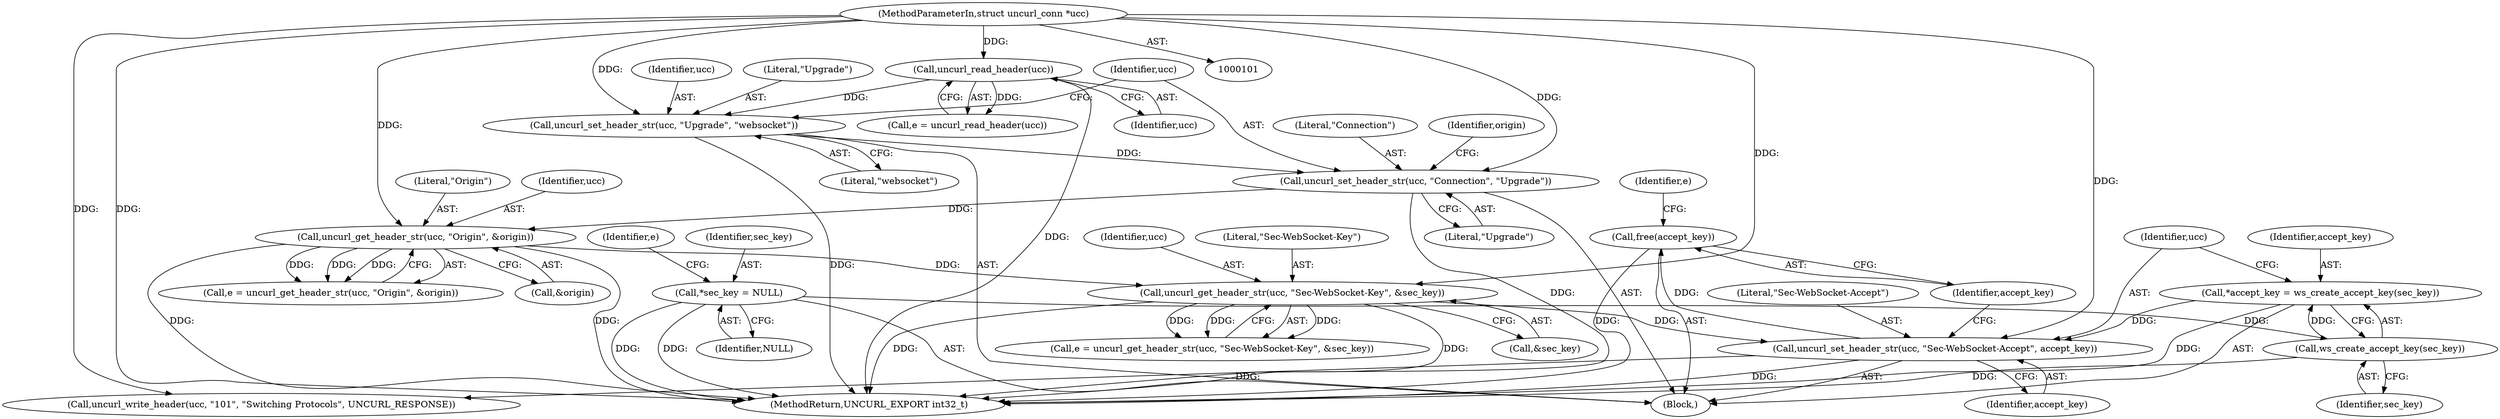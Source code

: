 digraph "0_uncurl_448cd13e7b18c83855d706c564341ddd1e38e769@API" {
"1000210" [label="(Call,free(accept_key))"];
"1000206" [label="(Call,uncurl_set_header_str(ucc, \"Sec-WebSocket-Accept\", accept_key))"];
"1000190" [label="(Call,uncurl_get_header_str(ucc, \"Sec-WebSocket-Key\", &sec_key))"];
"1000131" [label="(Call,uncurl_get_header_str(ucc, \"Origin\", &origin))"];
"1000121" [label="(Call,uncurl_set_header_str(ucc, \"Connection\", \"Upgrade\"))"];
"1000117" [label="(Call,uncurl_set_header_str(ucc, \"Upgrade\", \"websocket\"))"];
"1000109" [label="(Call,uncurl_read_header(ucc))"];
"1000102" [label="(MethodParameterIn,struct uncurl_conn *ucc)"];
"1000202" [label="(Call,*accept_key = ws_create_accept_key(sec_key))"];
"1000204" [label="(Call,ws_create_accept_key(sec_key))"];
"1000185" [label="(Call,*sec_key = NULL)"];
"1000191" [label="(Identifier,ucc)"];
"1000122" [label="(Identifier,ucc)"];
"1000232" [label="(MethodReturn,UNCURL_EXPORT int32_t)"];
"1000214" [label="(Call,uncurl_write_header(ucc, \"101\", \"Switching Protocols\", UNCURL_RESPONSE))"];
"1000118" [label="(Identifier,ucc)"];
"1000192" [label="(Literal,\"Sec-WebSocket-Key\")"];
"1000206" [label="(Call,uncurl_set_header_str(ucc, \"Sec-WebSocket-Accept\", accept_key))"];
"1000187" [label="(Identifier,NULL)"];
"1000207" [label="(Identifier,ucc)"];
"1000213" [label="(Identifier,e)"];
"1000107" [label="(Call,e = uncurl_read_header(ucc))"];
"1000205" [label="(Identifier,sec_key)"];
"1000133" [label="(Literal,\"Origin\")"];
"1000208" [label="(Literal,\"Sec-WebSocket-Accept\")"];
"1000209" [label="(Identifier,accept_key)"];
"1000203" [label="(Identifier,accept_key)"];
"1000186" [label="(Identifier,sec_key)"];
"1000109" [label="(Call,uncurl_read_header(ucc))"];
"1000210" [label="(Call,free(accept_key))"];
"1000193" [label="(Call,&sec_key)"];
"1000110" [label="(Identifier,ucc)"];
"1000131" [label="(Call,uncurl_get_header_str(ucc, \"Origin\", &origin))"];
"1000190" [label="(Call,uncurl_get_header_str(ucc, \"Sec-WebSocket-Key\", &sec_key))"];
"1000129" [label="(Call,e = uncurl_get_header_str(ucc, \"Origin\", &origin))"];
"1000202" [label="(Call,*accept_key = ws_create_accept_key(sec_key))"];
"1000121" [label="(Call,uncurl_set_header_str(ucc, \"Connection\", \"Upgrade\"))"];
"1000185" [label="(Call,*sec_key = NULL)"];
"1000188" [label="(Call,e = uncurl_get_header_str(ucc, \"Sec-WebSocket-Key\", &sec_key))"];
"1000105" [label="(Block,)"];
"1000102" [label="(MethodParameterIn,struct uncurl_conn *ucc)"];
"1000123" [label="(Literal,\"Connection\")"];
"1000204" [label="(Call,ws_create_accept_key(sec_key))"];
"1000134" [label="(Call,&origin)"];
"1000132" [label="(Identifier,ucc)"];
"1000127" [label="(Identifier,origin)"];
"1000189" [label="(Identifier,e)"];
"1000124" [label="(Literal,\"Upgrade\")"];
"1000117" [label="(Call,uncurl_set_header_str(ucc, \"Upgrade\", \"websocket\"))"];
"1000120" [label="(Literal,\"websocket\")"];
"1000119" [label="(Literal,\"Upgrade\")"];
"1000211" [label="(Identifier,accept_key)"];
"1000210" -> "1000105"  [label="AST: "];
"1000210" -> "1000211"  [label="CFG: "];
"1000211" -> "1000210"  [label="AST: "];
"1000213" -> "1000210"  [label="CFG: "];
"1000210" -> "1000232"  [label="DDG: "];
"1000206" -> "1000210"  [label="DDG: "];
"1000206" -> "1000105"  [label="AST: "];
"1000206" -> "1000209"  [label="CFG: "];
"1000207" -> "1000206"  [label="AST: "];
"1000208" -> "1000206"  [label="AST: "];
"1000209" -> "1000206"  [label="AST: "];
"1000211" -> "1000206"  [label="CFG: "];
"1000206" -> "1000232"  [label="DDG: "];
"1000190" -> "1000206"  [label="DDG: "];
"1000102" -> "1000206"  [label="DDG: "];
"1000202" -> "1000206"  [label="DDG: "];
"1000206" -> "1000214"  [label="DDG: "];
"1000190" -> "1000188"  [label="AST: "];
"1000190" -> "1000193"  [label="CFG: "];
"1000191" -> "1000190"  [label="AST: "];
"1000192" -> "1000190"  [label="AST: "];
"1000193" -> "1000190"  [label="AST: "];
"1000188" -> "1000190"  [label="CFG: "];
"1000190" -> "1000232"  [label="DDG: "];
"1000190" -> "1000232"  [label="DDG: "];
"1000190" -> "1000188"  [label="DDG: "];
"1000190" -> "1000188"  [label="DDG: "];
"1000190" -> "1000188"  [label="DDG: "];
"1000131" -> "1000190"  [label="DDG: "];
"1000102" -> "1000190"  [label="DDG: "];
"1000131" -> "1000129"  [label="AST: "];
"1000131" -> "1000134"  [label="CFG: "];
"1000132" -> "1000131"  [label="AST: "];
"1000133" -> "1000131"  [label="AST: "];
"1000134" -> "1000131"  [label="AST: "];
"1000129" -> "1000131"  [label="CFG: "];
"1000131" -> "1000232"  [label="DDG: "];
"1000131" -> "1000232"  [label="DDG: "];
"1000131" -> "1000129"  [label="DDG: "];
"1000131" -> "1000129"  [label="DDG: "];
"1000131" -> "1000129"  [label="DDG: "];
"1000121" -> "1000131"  [label="DDG: "];
"1000102" -> "1000131"  [label="DDG: "];
"1000121" -> "1000105"  [label="AST: "];
"1000121" -> "1000124"  [label="CFG: "];
"1000122" -> "1000121"  [label="AST: "];
"1000123" -> "1000121"  [label="AST: "];
"1000124" -> "1000121"  [label="AST: "];
"1000127" -> "1000121"  [label="CFG: "];
"1000121" -> "1000232"  [label="DDG: "];
"1000117" -> "1000121"  [label="DDG: "];
"1000102" -> "1000121"  [label="DDG: "];
"1000117" -> "1000105"  [label="AST: "];
"1000117" -> "1000120"  [label="CFG: "];
"1000118" -> "1000117"  [label="AST: "];
"1000119" -> "1000117"  [label="AST: "];
"1000120" -> "1000117"  [label="AST: "];
"1000122" -> "1000117"  [label="CFG: "];
"1000117" -> "1000232"  [label="DDG: "];
"1000109" -> "1000117"  [label="DDG: "];
"1000102" -> "1000117"  [label="DDG: "];
"1000109" -> "1000107"  [label="AST: "];
"1000109" -> "1000110"  [label="CFG: "];
"1000110" -> "1000109"  [label="AST: "];
"1000107" -> "1000109"  [label="CFG: "];
"1000109" -> "1000232"  [label="DDG: "];
"1000109" -> "1000107"  [label="DDG: "];
"1000102" -> "1000109"  [label="DDG: "];
"1000102" -> "1000101"  [label="AST: "];
"1000102" -> "1000232"  [label="DDG: "];
"1000102" -> "1000214"  [label="DDG: "];
"1000202" -> "1000105"  [label="AST: "];
"1000202" -> "1000204"  [label="CFG: "];
"1000203" -> "1000202"  [label="AST: "];
"1000204" -> "1000202"  [label="AST: "];
"1000207" -> "1000202"  [label="CFG: "];
"1000202" -> "1000232"  [label="DDG: "];
"1000204" -> "1000202"  [label="DDG: "];
"1000204" -> "1000205"  [label="CFG: "];
"1000205" -> "1000204"  [label="AST: "];
"1000204" -> "1000232"  [label="DDG: "];
"1000185" -> "1000204"  [label="DDG: "];
"1000185" -> "1000105"  [label="AST: "];
"1000185" -> "1000187"  [label="CFG: "];
"1000186" -> "1000185"  [label="AST: "];
"1000187" -> "1000185"  [label="AST: "];
"1000189" -> "1000185"  [label="CFG: "];
"1000185" -> "1000232"  [label="DDG: "];
"1000185" -> "1000232"  [label="DDG: "];
}
